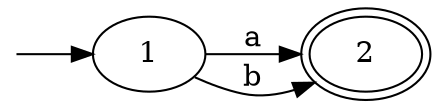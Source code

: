 digraph
{
    rankdir="LR"; // draw horizontally
    0[style=invis,shape=point];
    0 -> 1;
    1 -> 2[label="a"];
    1 -> 2[label="b"];
    2[peripheries=2];
}